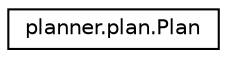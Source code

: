 digraph "Graphical Class Hierarchy"
{
  edge [fontname="Helvetica",fontsize="10",labelfontname="Helvetica",labelfontsize="10"];
  node [fontname="Helvetica",fontsize="10",shape=record];
  rankdir="LR";
  Node1 [label="planner.plan.Plan",height=0.2,width=0.4,color="black", fillcolor="white", style="filled",URL="$classplanner_1_1plan_1_1Plan.html"];
}
